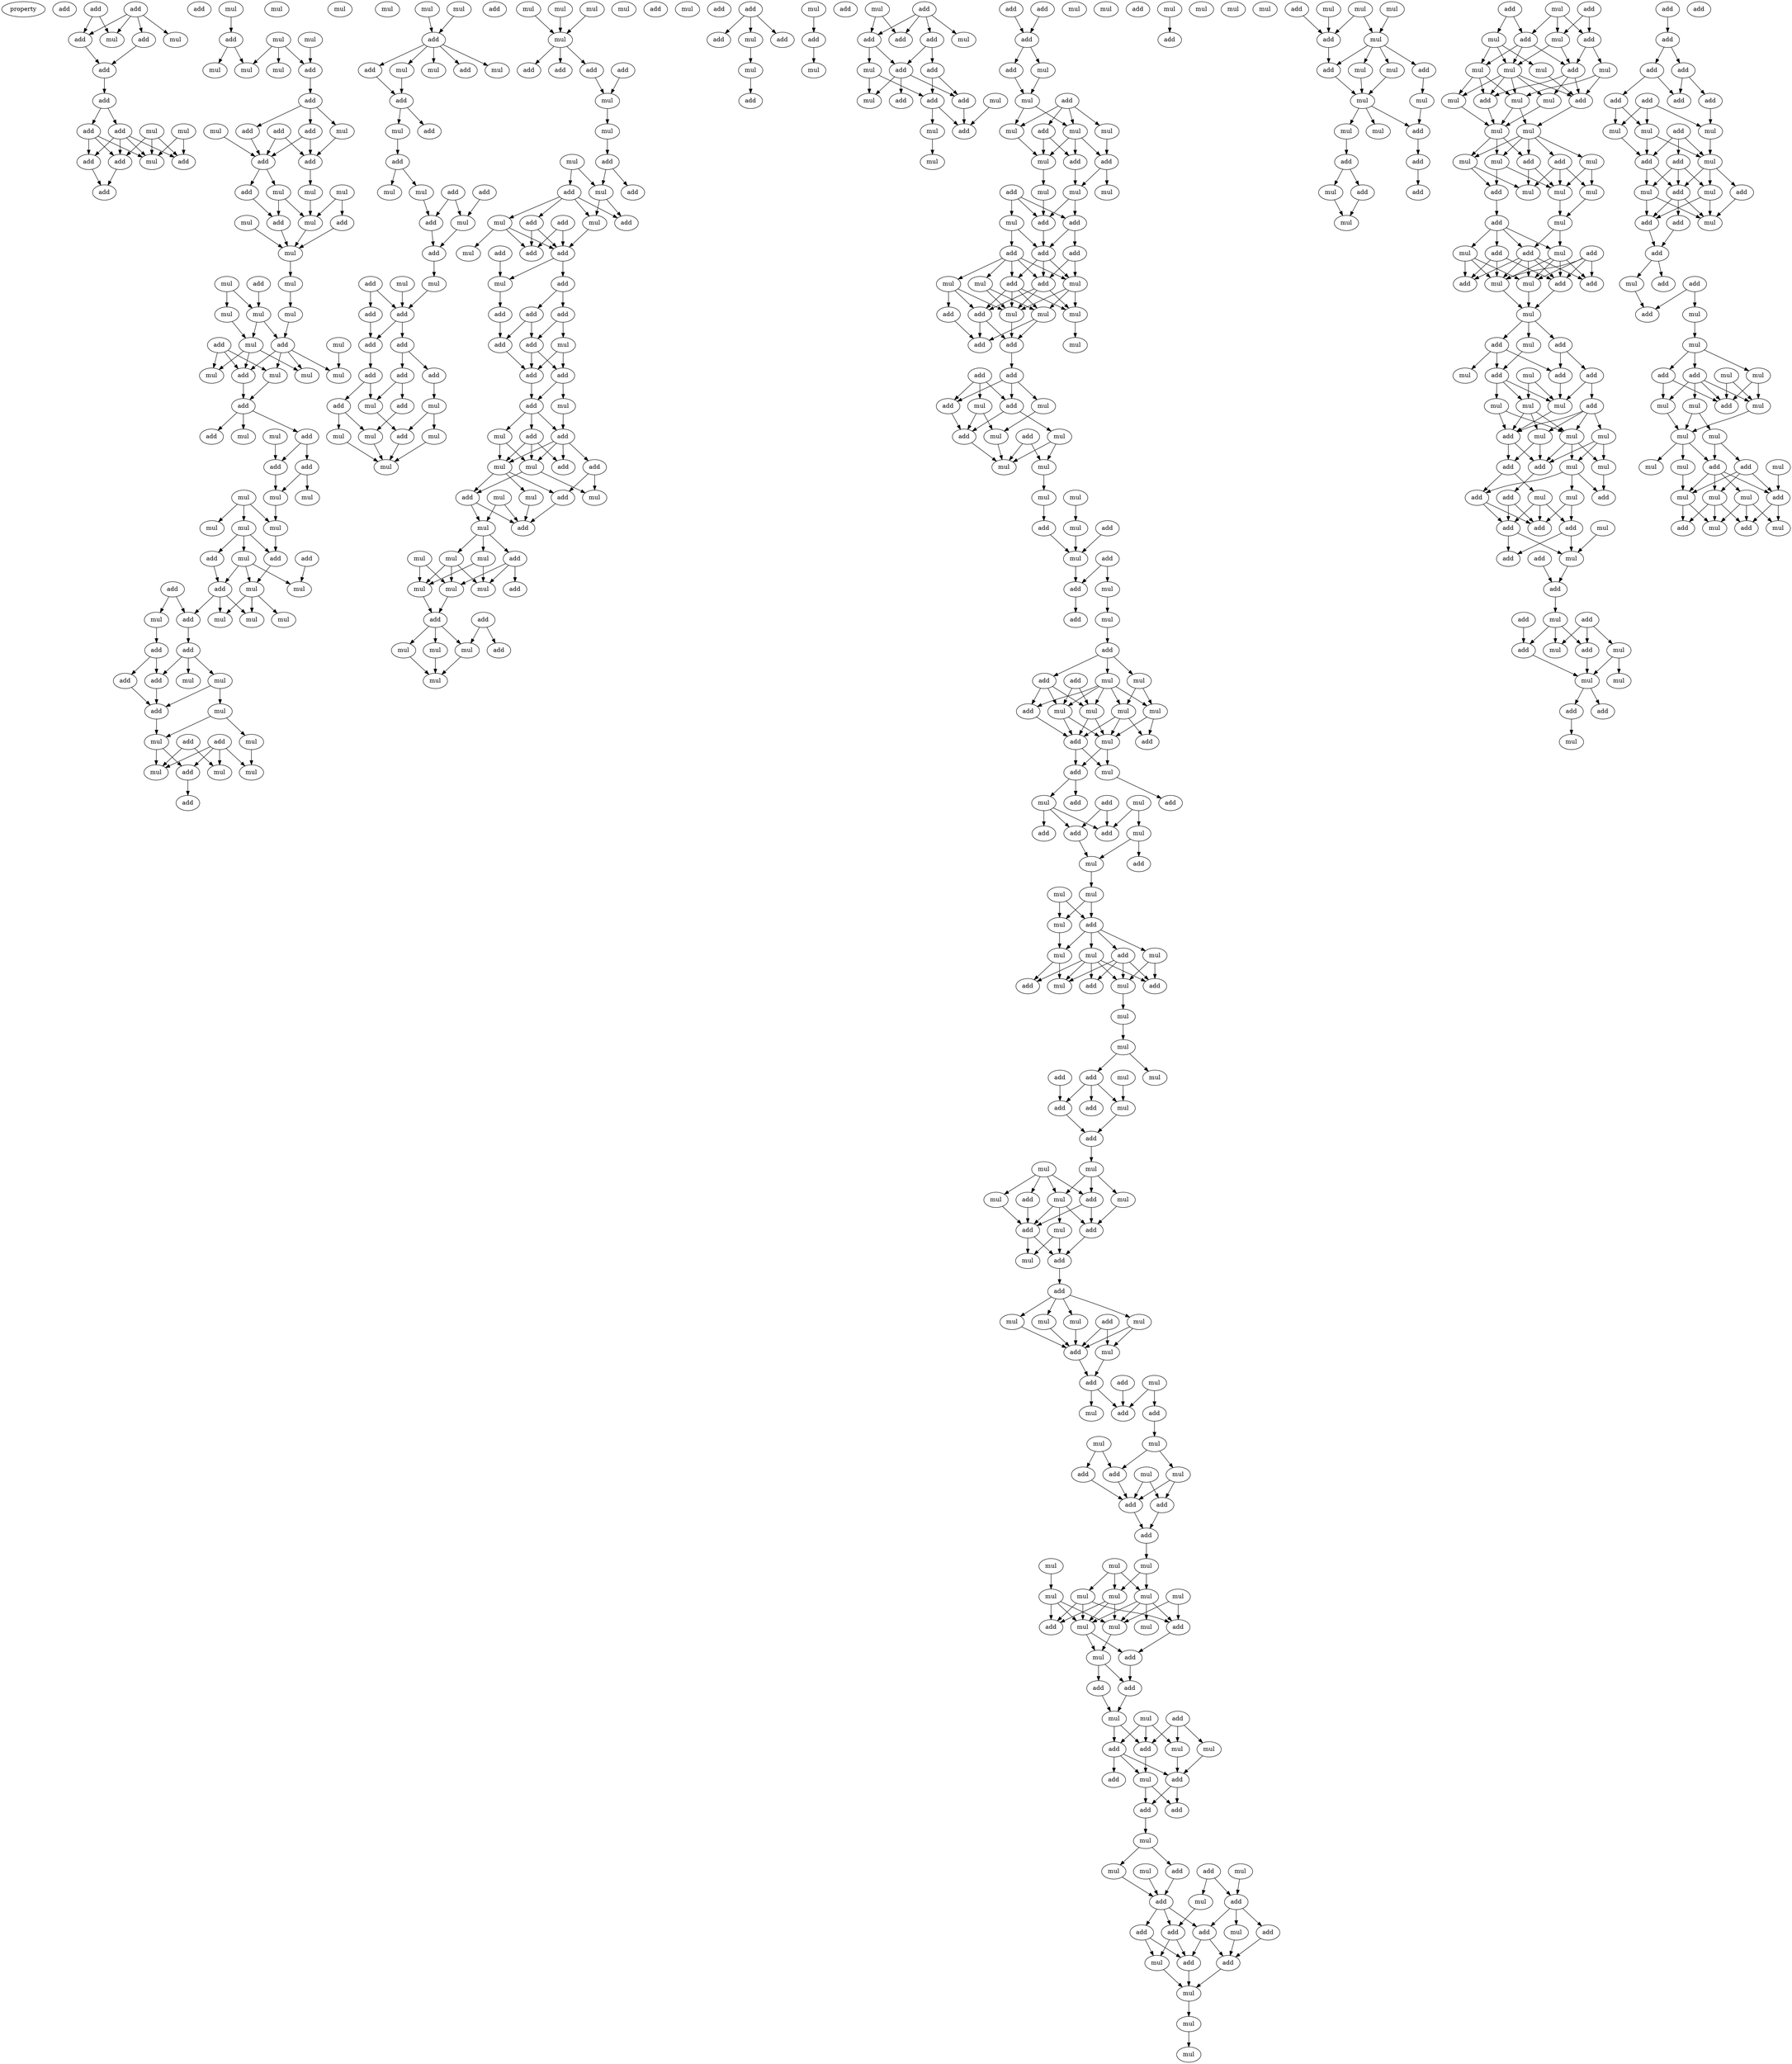 digraph {
    node [fontcolor=black]
    property [mul=2,lf=1.3]
    0 [ label = add ];
    1 [ label = add ];
    2 [ label = add ];
    3 [ label = add ];
    4 [ label = mul ];
    5 [ label = mul ];
    6 [ label = add ];
    7 [ label = add ];
    8 [ label = add ];
    9 [ label = add ];
    10 [ label = add ];
    11 [ label = mul ];
    12 [ label = mul ];
    13 [ label = add ];
    14 [ label = add ];
    15 [ label = mul ];
    16 [ label = add ];
    17 [ label = add ];
    18 [ label = add ];
    19 [ label = mul ];
    20 [ label = mul ];
    21 [ label = add ];
    22 [ label = mul ];
    23 [ label = mul ];
    24 [ label = mul ];
    25 [ label = mul ];
    26 [ label = mul ];
    27 [ label = add ];
    28 [ label = add ];
    29 [ label = mul ];
    30 [ label = add ];
    31 [ label = mul ];
    32 [ label = add ];
    33 [ label = add ];
    34 [ label = add ];
    35 [ label = add ];
    36 [ label = add ];
    37 [ label = mul ];
    38 [ label = mul ];
    39 [ label = mul ];
    40 [ label = mul ];
    41 [ label = add ];
    42 [ label = mul ];
    43 [ label = add ];
    44 [ label = mul ];
    45 [ label = mul ];
    46 [ label = mul ];
    47 [ label = add ];
    48 [ label = mul ];
    49 [ label = mul ];
    50 [ label = mul ];
    51 [ label = mul ];
    52 [ label = mul ];
    53 [ label = mul ];
    54 [ label = add ];
    55 [ label = add ];
    56 [ label = add ];
    57 [ label = mul ];
    58 [ label = mul ];
    59 [ label = mul ];
    60 [ label = mul ];
    61 [ label = add ];
    62 [ label = add ];
    63 [ label = mul ];
    64 [ label = mul ];
    65 [ label = add ];
    66 [ label = mul ];
    67 [ label = add ];
    68 [ label = add ];
    69 [ label = mul ];
    70 [ label = mul ];
    71 [ label = mul ];
    72 [ label = mul ];
    73 [ label = mul ];
    74 [ label = mul ];
    75 [ label = mul ];
    76 [ label = add ];
    77 [ label = add ];
    78 [ label = add ];
    79 [ label = add ];
    80 [ label = mul ];
    81 [ label = add ];
    82 [ label = mul ];
    83 [ label = mul ];
    84 [ label = mul ];
    85 [ label = mul ];
    86 [ label = add ];
    87 [ label = mul ];
    88 [ label = add ];
    89 [ label = add ];
    90 [ label = mul ];
    91 [ label = add ];
    92 [ label = add ];
    93 [ label = mul ];
    94 [ label = mul ];
    95 [ label = add ];
    96 [ label = mul ];
    97 [ label = add ];
    98 [ label = add ];
    99 [ label = mul ];
    100 [ label = mul ];
    101 [ label = mul ];
    102 [ label = add ];
    103 [ label = mul ];
    104 [ label = add ];
    105 [ label = mul ];
    106 [ label = mul ];
    107 [ label = add ];
    108 [ label = mul ];
    109 [ label = add ];
    110 [ label = mul ];
    111 [ label = add ];
    112 [ label = mul ];
    113 [ label = add ];
    114 [ label = mul ];
    115 [ label = add ];
    116 [ label = add ];
    117 [ label = add ];
    118 [ label = mul ];
    119 [ label = add ];
    120 [ label = mul ];
    121 [ label = add ];
    122 [ label = mul ];
    123 [ label = add ];
    124 [ label = mul ];
    125 [ label = add ];
    126 [ label = mul ];
    127 [ label = add ];
    128 [ label = add ];
    129 [ label = add ];
    130 [ label = add ];
    131 [ label = add ];
    132 [ label = add ];
    133 [ label = add ];
    134 [ label = mul ];
    135 [ label = add ];
    136 [ label = mul ];
    137 [ label = add ];
    138 [ label = mul ];
    139 [ label = add ];
    140 [ label = mul ];
    141 [ label = mul ];
    142 [ label = add ];
    143 [ label = mul ];
    144 [ label = mul ];
    145 [ label = mul ];
    146 [ label = mul ];
    147 [ label = mul ];
    148 [ label = add ];
    149 [ label = mul ];
    150 [ label = add ];
    151 [ label = add ];
    152 [ label = add ];
    153 [ label = add ];
    154 [ label = mul ];
    155 [ label = mul ];
    156 [ label = mul ];
    157 [ label = add ];
    158 [ label = mul ];
    159 [ label = mul ];
    160 [ label = add ];
    161 [ label = add ];
    162 [ label = add ];
    163 [ label = add ];
    164 [ label = mul ];
    165 [ label = add ];
    166 [ label = mul ];
    167 [ label = add ];
    168 [ label = add ];
    169 [ label = mul ];
    170 [ label = add ];
    171 [ label = mul ];
    172 [ label = add ];
    173 [ label = add ];
    174 [ label = add ];
    175 [ label = add ];
    176 [ label = add ];
    177 [ label = add ];
    178 [ label = mul ];
    179 [ label = add ];
    180 [ label = add ];
    181 [ label = add ];
    182 [ label = mul ];
    183 [ label = add ];
    184 [ label = mul ];
    185 [ label = add ];
    186 [ label = mul ];
    187 [ label = mul ];
    188 [ label = add ];
    189 [ label = add ];
    190 [ label = add ];
    191 [ label = add ];
    192 [ label = mul ];
    193 [ label = mul ];
    194 [ label = mul ];
    195 [ label = add ];
    196 [ label = mul ];
    197 [ label = mul ];
    198 [ label = mul ];
    199 [ label = add ];
    200 [ label = mul ];
    201 [ label = add ];
    202 [ label = mul ];
    203 [ label = mul ];
    204 [ label = mul ];
    205 [ label = add ];
    206 [ label = add ];
    207 [ label = add ];
    208 [ label = mul ];
    209 [ label = mul ];
    210 [ label = add ];
    211 [ label = mul ];
    212 [ label = mul ];
    213 [ label = add ];
    214 [ label = add ];
    215 [ label = mul ];
    216 [ label = add ];
    217 [ label = mul ];
    218 [ label = mul ];
    219 [ label = add ];
    220 [ label = add ];
    221 [ label = add ];
    222 [ label = mul ];
    223 [ label = mul ];
    224 [ label = add ];
    225 [ label = mul ];
    226 [ label = add ];
    227 [ label = add ];
    228 [ label = add ];
    229 [ label = mul ];
    230 [ label = add ];
    231 [ label = add ];
    232 [ label = mul ];
    233 [ label = add ];
    234 [ label = add ];
    235 [ label = mul ];
    236 [ label = add ];
    237 [ label = mul ];
    238 [ label = add ];
    239 [ label = add ];
    240 [ label = mul ];
    241 [ label = add ];
    242 [ label = add ];
    243 [ label = add ];
    244 [ label = mul ];
    245 [ label = add ];
    246 [ label = mul ];
    247 [ label = mul ];
    248 [ label = mul ];
    249 [ label = mul ];
    250 [ label = add ];
    251 [ label = add ];
    252 [ label = mul ];
    253 [ label = add ];
    254 [ label = mul ];
    255 [ label = mul ];
    256 [ label = mul ];
    257 [ label = mul ];
    258 [ label = add ];
    259 [ label = mul ];
    260 [ label = add ];
    261 [ label = add ];
    262 [ label = add ];
    263 [ label = add ];
    264 [ label = add ];
    265 [ label = mul ];
    266 [ label = add ];
    267 [ label = mul ];
    268 [ label = mul ];
    269 [ label = add ];
    270 [ label = mul ];
    271 [ label = mul ];
    272 [ label = add ];
    273 [ label = mul ];
    274 [ label = add ];
    275 [ label = add ];
    276 [ label = add ];
    277 [ label = mul ];
    278 [ label = add ];
    279 [ label = add ];
    280 [ label = mul ];
    281 [ label = add ];
    282 [ label = mul ];
    283 [ label = add ];
    284 [ label = add ];
    285 [ label = add ];
    286 [ label = mul ];
    287 [ label = mul ];
    288 [ label = mul ];
    289 [ label = mul ];
    290 [ label = mul ];
    291 [ label = mul ];
    292 [ label = add ];
    293 [ label = mul ];
    294 [ label = add ];
    295 [ label = add ];
    296 [ label = mul ];
    297 [ label = add ];
    298 [ label = mul ];
    299 [ label = mul ];
    300 [ label = add ];
    301 [ label = mul ];
    302 [ label = add ];
    303 [ label = add ];
    304 [ label = mul ];
    305 [ label = add ];
    306 [ label = add ];
    307 [ label = mul ];
    308 [ label = mul ];
    309 [ label = mul ];
    310 [ label = mul ];
    311 [ label = add ];
    312 [ label = mul ];
    313 [ label = mul ];
    314 [ label = add ];
    315 [ label = add ];
    316 [ label = add ];
    317 [ label = mul ];
    318 [ label = add ];
    319 [ label = mul ];
    320 [ label = mul ];
    321 [ label = add ];
    322 [ label = add ];
    323 [ label = mul ];
    324 [ label = add ];
    325 [ label = add ];
    326 [ label = add ];
    327 [ label = add ];
    328 [ label = mul ];
    329 [ label = mul ];
    330 [ label = mul ];
    331 [ label = mul ];
    332 [ label = add ];
    333 [ label = mul ];
    334 [ label = mul ];
    335 [ label = mul ];
    336 [ label = add ];
    337 [ label = mul ];
    338 [ label = add ];
    339 [ label = add ];
    340 [ label = add ];
    341 [ label = mul ];
    342 [ label = mul ];
    343 [ label = mul ];
    344 [ label = add ];
    345 [ label = add ];
    346 [ label = mul ];
    347 [ label = mul ];
    348 [ label = mul ];
    349 [ label = mul ];
    350 [ label = add ];
    351 [ label = add ];
    352 [ label = add ];
    353 [ label = add ];
    354 [ label = mul ];
    355 [ label = mul ];
    356 [ label = mul ];
    357 [ label = add ];
    358 [ label = mul ];
    359 [ label = mul ];
    360 [ label = add ];
    361 [ label = add ];
    362 [ label = mul ];
    363 [ label = add ];
    364 [ label = add ];
    365 [ label = mul ];
    366 [ label = add ];
    367 [ label = mul ];
    368 [ label = mul ];
    369 [ label = mul ];
    370 [ label = mul ];
    371 [ label = add ];
    372 [ label = mul ];
    373 [ label = add ];
    374 [ label = mul ];
    375 [ label = add ];
    376 [ label = add ];
    377 [ label = mul ];
    378 [ label = mul ];
    379 [ label = add ];
    380 [ label = add ];
    381 [ label = mul ];
    382 [ label = mul ];
    383 [ label = add ];
    384 [ label = mul ];
    385 [ label = add ];
    386 [ label = mul ];
    387 [ label = add ];
    388 [ label = add ];
    389 [ label = add ];
    390 [ label = mul ];
    391 [ label = mul ];
    392 [ label = mul ];
    393 [ label = mul ];
    394 [ label = mul ];
    395 [ label = mul ];
    396 [ label = mul ];
    397 [ label = mul ];
    398 [ label = mul ];
    399 [ label = mul ];
    400 [ label = mul ];
    401 [ label = add ];
    402 [ label = mul ];
    403 [ label = mul ];
    404 [ label = add ];
    405 [ label = add ];
    406 [ label = mul ];
    407 [ label = add ];
    408 [ label = add ];
    409 [ label = add ];
    410 [ label = mul ];
    411 [ label = mul ];
    412 [ label = mul ];
    413 [ label = add ];
    414 [ label = add ];
    415 [ label = mul ];
    416 [ label = add ];
    417 [ label = add ];
    418 [ label = mul ];
    419 [ label = add ];
    420 [ label = add ];
    421 [ label = mul ];
    422 [ label = mul ];
    423 [ label = add ];
    424 [ label = mul ];
    425 [ label = add ];
    426 [ label = mul ];
    427 [ label = add ];
    428 [ label = mul ];
    429 [ label = add ];
    430 [ label = mul ];
    431 [ label = add ];
    432 [ label = add ];
    433 [ label = add ];
    434 [ label = add ];
    435 [ label = add ];
    436 [ label = add ];
    437 [ label = mul ];
    438 [ label = mul ];
    439 [ label = mul ];
    440 [ label = mul ];
    441 [ label = add ];
    442 [ label = mul ];
    443 [ label = mul ];
    444 [ label = mul ];
    445 [ label = add ];
    446 [ label = mul ];
    447 [ label = add ];
    448 [ label = add ];
    449 [ label = mul ];
    450 [ label = mul ];
    451 [ label = mul ];
    452 [ label = mul ];
    453 [ label = add ];
    454 [ label = mul ];
    455 [ label = mul ];
    456 [ label = add ];
    457 [ label = add ];
    458 [ label = mul ];
    459 [ label = add ];
    460 [ label = add ];
    461 [ label = mul ];
    462 [ label = add ];
    463 [ label = add ];
    464 [ label = mul ];
    465 [ label = add ];
    466 [ label = mul ];
    467 [ label = add ];
    468 [ label = mul ];
    469 [ label = mul ];
    470 [ label = mul ];
    471 [ label = mul ];
    472 [ label = add ];
    473 [ label = mul ];
    474 [ label = add ];
    475 [ label = add ];
    476 [ label = mul ];
    477 [ label = mul ];
    478 [ label = mul ];
    479 [ label = mul ];
    480 [ label = mul ];
    481 [ label = add ];
    482 [ label = add ];
    483 [ label = mul ];
    484 [ label = mul ];
    485 [ label = mul ];
    486 [ label = mul ];
    487 [ label = mul ];
    488 [ label = mul ];
    489 [ label = add ];
    490 [ label = add ];
    491 [ label = mul ];
    492 [ label = mul ];
    493 [ label = mul ];
    494 [ label = add ];
    495 [ label = add ];
    496 [ label = add ];
    497 [ label = add ];
    498 [ label = mul ];
    499 [ label = add ];
    500 [ label = add ];
    501 [ label = mul ];
    502 [ label = mul ];
    503 [ label = mul ];
    504 [ label = add ];
    505 [ label = add ];
    506 [ label = add ];
    507 [ label = mul ];
    508 [ label = add ];
    509 [ label = mul ];
    510 [ label = add ];
    511 [ label = mul ];
    512 [ label = add ];
    513 [ label = mul ];
    514 [ label = mul ];
    515 [ label = add ];
    516 [ label = mul ];
    517 [ label = mul ];
    518 [ label = mul ];
    519 [ label = add ];
    520 [ label = add ];
    521 [ label = mul ];
    522 [ label = mul ];
    523 [ label = add ];
    524 [ label = mul ];
    525 [ label = add ];
    526 [ label = add ];
    527 [ label = mul ];
    528 [ label = add ];
    529 [ label = add ];
    530 [ label = add ];
    531 [ label = mul ];
    532 [ label = add ];
    533 [ label = add ];
    534 [ label = mul ];
    535 [ label = add ];
    536 [ label = add ];
    537 [ label = add ];
    538 [ label = mul ];
    539 [ label = add ];
    540 [ label = add ];
    541 [ label = mul ];
    542 [ label = mul ];
    543 [ label = mul ];
    544 [ label = mul ];
    545 [ label = add ];
    546 [ label = add ];
    547 [ label = mul ];
    548 [ label = add ];
    549 [ label = add ];
    550 [ label = add ];
    551 [ label = add ];
    552 [ label = add ];
    553 [ label = add ];
    554 [ label = add ];
    555 [ label = add ];
    556 [ label = add ];
    557 [ label = mul ];
    558 [ label = mul ];
    559 [ label = mul ];
    560 [ label = add ];
    561 [ label = add ];
    562 [ label = mul ];
    563 [ label = add ];
    564 [ label = mul ];
    565 [ label = add ];
    566 [ label = mul ];
    567 [ label = add ];
    568 [ label = mul ];
    569 [ label = add ];
    570 [ label = add ];
    571 [ label = add ];
    572 [ label = mul ];
    573 [ label = add ];
    574 [ label = add ];
    575 [ label = mul ];
    576 [ label = mul ];
    577 [ label = add ];
    578 [ label = add ];
    579 [ label = mul ];
    580 [ label = mul ];
    581 [ label = add ];
    582 [ label = add ];
    583 [ label = mul ];
    584 [ label = mul ];
    585 [ label = mul ];
    586 [ label = mul ];
    587 [ label = mul ];
    588 [ label = add ];
    589 [ label = mul ];
    590 [ label = add ];
    591 [ label = mul ];
    592 [ label = mul ];
    593 [ label = mul ];
    594 [ label = add ];
    595 [ label = mul ];
    596 [ label = mul ];
    597 [ label = add ];
    598 [ label = add ];
    599 [ label = mul ];
    600 [ label = mul ];
    1 -> 3 [ name = 0 ];
    1 -> 4 [ name = 1 ];
    1 -> 5 [ name = 2 ];
    1 -> 6 [ name = 3 ];
    2 -> 3 [ name = 4 ];
    2 -> 4 [ name = 5 ];
    3 -> 7 [ name = 6 ];
    6 -> 7 [ name = 7 ];
    7 -> 8 [ name = 8 ];
    8 -> 9 [ name = 9 ];
    8 -> 10 [ name = 10 ];
    9 -> 13 [ name = 11 ];
    9 -> 14 [ name = 12 ];
    9 -> 15 [ name = 13 ];
    9 -> 16 [ name = 14 ];
    10 -> 13 [ name = 15 ];
    10 -> 15 [ name = 16 ];
    10 -> 16 [ name = 17 ];
    11 -> 14 [ name = 18 ];
    11 -> 15 [ name = 19 ];
    12 -> 14 [ name = 20 ];
    12 -> 15 [ name = 21 ];
    12 -> 16 [ name = 22 ];
    13 -> 18 [ name = 23 ];
    16 -> 18 [ name = 24 ];
    19 -> 21 [ name = 25 ];
    20 -> 27 [ name = 26 ];
    21 -> 23 [ name = 27 ];
    21 -> 25 [ name = 28 ];
    22 -> 25 [ name = 29 ];
    22 -> 26 [ name = 30 ];
    22 -> 27 [ name = 31 ];
    27 -> 28 [ name = 32 ];
    28 -> 29 [ name = 33 ];
    28 -> 32 [ name = 34 ];
    28 -> 33 [ name = 35 ];
    29 -> 35 [ name = 36 ];
    30 -> 34 [ name = 37 ];
    30 -> 35 [ name = 38 ];
    31 -> 34 [ name = 39 ];
    32 -> 34 [ name = 40 ];
    33 -> 34 [ name = 41 ];
    33 -> 35 [ name = 42 ];
    34 -> 36 [ name = 43 ];
    34 -> 38 [ name = 44 ];
    35 -> 39 [ name = 45 ];
    36 -> 41 [ name = 46 ];
    37 -> 42 [ name = 47 ];
    37 -> 43 [ name = 48 ];
    38 -> 41 [ name = 49 ];
    38 -> 42 [ name = 50 ];
    39 -> 42 [ name = 51 ];
    40 -> 44 [ name = 52 ];
    41 -> 44 [ name = 53 ];
    42 -> 44 [ name = 54 ];
    43 -> 44 [ name = 55 ];
    44 -> 45 [ name = 56 ];
    45 -> 51 [ name = 57 ];
    47 -> 49 [ name = 58 ];
    48 -> 49 [ name = 59 ];
    48 -> 50 [ name = 60 ];
    49 -> 53 [ name = 61 ];
    49 -> 55 [ name = 62 ];
    50 -> 53 [ name = 63 ];
    51 -> 55 [ name = 64 ];
    52 -> 58 [ name = 65 ];
    53 -> 56 [ name = 66 ];
    53 -> 57 [ name = 67 ];
    53 -> 59 [ name = 68 ];
    54 -> 56 [ name = 69 ];
    54 -> 57 [ name = 70 ];
    54 -> 60 [ name = 71 ];
    55 -> 56 [ name = 72 ];
    55 -> 58 [ name = 73 ];
    55 -> 59 [ name = 74 ];
    55 -> 60 [ name = 75 ];
    56 -> 61 [ name = 76 ];
    60 -> 61 [ name = 77 ];
    61 -> 62 [ name = 78 ];
    61 -> 63 [ name = 79 ];
    61 -> 65 [ name = 80 ];
    64 -> 67 [ name = 81 ];
    65 -> 67 [ name = 82 ];
    65 -> 68 [ name = 83 ];
    67 -> 69 [ name = 84 ];
    68 -> 69 [ name = 85 ];
    68 -> 71 [ name = 86 ];
    69 -> 72 [ name = 87 ];
    70 -> 72 [ name = 88 ];
    70 -> 73 [ name = 89 ];
    70 -> 74 [ name = 90 ];
    72 -> 77 [ name = 91 ];
    73 -> 75 [ name = 92 ];
    73 -> 76 [ name = 93 ];
    73 -> 77 [ name = 94 ];
    75 -> 79 [ name = 95 ];
    75 -> 80 [ name = 96 ];
    75 -> 82 [ name = 97 ];
    76 -> 79 [ name = 98 ];
    77 -> 82 [ name = 99 ];
    78 -> 80 [ name = 100 ];
    79 -> 83 [ name = 101 ];
    79 -> 86 [ name = 102 ];
    79 -> 87 [ name = 103 ];
    81 -> 84 [ name = 104 ];
    81 -> 86 [ name = 105 ];
    82 -> 83 [ name = 106 ];
    82 -> 85 [ name = 107 ];
    82 -> 87 [ name = 108 ];
    84 -> 88 [ name = 109 ];
    86 -> 89 [ name = 110 ];
    88 -> 91 [ name = 111 ];
    88 -> 92 [ name = 112 ];
    89 -> 90 [ name = 113 ];
    89 -> 91 [ name = 114 ];
    89 -> 93 [ name = 115 ];
    91 -> 95 [ name = 116 ];
    92 -> 95 [ name = 117 ];
    93 -> 94 [ name = 118 ];
    93 -> 95 [ name = 119 ];
    94 -> 96 [ name = 120 ];
    94 -> 99 [ name = 121 ];
    95 -> 96 [ name = 122 ];
    96 -> 100 [ name = 123 ];
    96 -> 102 [ name = 124 ];
    97 -> 100 [ name = 125 ];
    97 -> 101 [ name = 126 ];
    97 -> 102 [ name = 127 ];
    97 -> 103 [ name = 128 ];
    98 -> 100 [ name = 129 ];
    98 -> 101 [ name = 130 ];
    99 -> 103 [ name = 131 ];
    102 -> 104 [ name = 132 ];
    105 -> 107 [ name = 133 ];
    106 -> 107 [ name = 134 ];
    107 -> 108 [ name = 135 ];
    107 -> 109 [ name = 136 ];
    107 -> 110 [ name = 137 ];
    107 -> 111 [ name = 138 ];
    107 -> 112 [ name = 139 ];
    108 -> 113 [ name = 140 ];
    109 -> 113 [ name = 141 ];
    113 -> 114 [ name = 142 ];
    113 -> 115 [ name = 143 ];
    114 -> 116 [ name = 144 ];
    116 -> 118 [ name = 145 ];
    116 -> 120 [ name = 146 ];
    117 -> 121 [ name = 147 ];
    117 -> 122 [ name = 148 ];
    119 -> 122 [ name = 149 ];
    120 -> 121 [ name = 150 ];
    121 -> 123 [ name = 151 ];
    122 -> 123 [ name = 152 ];
    123 -> 124 [ name = 153 ];
    124 -> 128 [ name = 154 ];
    125 -> 127 [ name = 155 ];
    125 -> 128 [ name = 156 ];
    126 -> 128 [ name = 157 ];
    127 -> 130 [ name = 158 ];
    128 -> 129 [ name = 159 ];
    128 -> 130 [ name = 160 ];
    129 -> 132 [ name = 161 ];
    129 -> 133 [ name = 162 ];
    130 -> 131 [ name = 163 ];
    131 -> 135 [ name = 164 ];
    131 -> 136 [ name = 165 ];
    132 -> 136 [ name = 166 ];
    132 -> 137 [ name = 167 ];
    133 -> 134 [ name = 168 ];
    134 -> 139 [ name = 169 ];
    134 -> 141 [ name = 170 ];
    135 -> 138 [ name = 171 ];
    135 -> 140 [ name = 172 ];
    136 -> 139 [ name = 173 ];
    137 -> 140 [ name = 174 ];
    138 -> 143 [ name = 175 ];
    139 -> 143 [ name = 176 ];
    140 -> 143 [ name = 177 ];
    141 -> 143 [ name = 178 ];
    144 -> 149 [ name = 179 ];
    146 -> 149 [ name = 180 ];
    147 -> 149 [ name = 181 ];
    149 -> 150 [ name = 182 ];
    149 -> 151 [ name = 183 ];
    149 -> 152 [ name = 184 ];
    152 -> 154 [ name = 185 ];
    153 -> 154 [ name = 186 ];
    154 -> 155 [ name = 187 ];
    155 -> 157 [ name = 188 ];
    157 -> 159 [ name = 189 ];
    157 -> 160 [ name = 190 ];
    158 -> 159 [ name = 191 ];
    158 -> 161 [ name = 192 ];
    159 -> 163 [ name = 193 ];
    159 -> 164 [ name = 194 ];
    161 -> 162 [ name = 195 ];
    161 -> 163 [ name = 196 ];
    161 -> 164 [ name = 197 ];
    161 -> 166 [ name = 198 ];
    162 -> 167 [ name = 199 ];
    162 -> 170 [ name = 200 ];
    164 -> 170 [ name = 201 ];
    165 -> 167 [ name = 202 ];
    165 -> 170 [ name = 203 ];
    166 -> 167 [ name = 204 ];
    166 -> 169 [ name = 205 ];
    166 -> 170 [ name = 206 ];
    168 -> 171 [ name = 207 ];
    170 -> 171 [ name = 208 ];
    170 -> 172 [ name = 209 ];
    171 -> 174 [ name = 210 ];
    172 -> 173 [ name = 211 ];
    172 -> 175 [ name = 212 ];
    173 -> 177 [ name = 213 ];
    173 -> 178 [ name = 214 ];
    174 -> 176 [ name = 215 ];
    175 -> 176 [ name = 216 ];
    175 -> 177 [ name = 217 ];
    176 -> 180 [ name = 218 ];
    177 -> 179 [ name = 219 ];
    177 -> 180 [ name = 220 ];
    178 -> 179 [ name = 221 ];
    178 -> 180 [ name = 222 ];
    179 -> 181 [ name = 223 ];
    179 -> 182 [ name = 224 ];
    180 -> 181 [ name = 225 ];
    181 -> 183 [ name = 226 ];
    181 -> 184 [ name = 227 ];
    181 -> 185 [ name = 228 ];
    182 -> 183 [ name = 229 ];
    183 -> 186 [ name = 230 ];
    183 -> 187 [ name = 231 ];
    183 -> 188 [ name = 232 ];
    183 -> 189 [ name = 233 ];
    184 -> 186 [ name = 234 ];
    184 -> 187 [ name = 235 ];
    185 -> 186 [ name = 236 ];
    185 -> 187 [ name = 237 ];
    185 -> 189 [ name = 238 ];
    186 -> 191 [ name = 239 ];
    186 -> 192 [ name = 240 ];
    187 -> 190 [ name = 241 ];
    187 -> 191 [ name = 242 ];
    187 -> 194 [ name = 243 ];
    188 -> 190 [ name = 244 ];
    188 -> 192 [ name = 245 ];
    190 -> 195 [ name = 246 ];
    191 -> 195 [ name = 247 ];
    191 -> 196 [ name = 248 ];
    193 -> 195 [ name = 249 ];
    193 -> 196 [ name = 250 ];
    194 -> 195 [ name = 251 ];
    196 -> 197 [ name = 252 ];
    196 -> 198 [ name = 253 ];
    196 -> 199 [ name = 254 ];
    197 -> 202 [ name = 255 ];
    197 -> 203 [ name = 256 ];
    197 -> 204 [ name = 257 ];
    198 -> 202 [ name = 258 ];
    198 -> 203 [ name = 259 ];
    199 -> 201 [ name = 260 ];
    199 -> 203 [ name = 261 ];
    199 -> 204 [ name = 262 ];
    200 -> 202 [ name = 263 ];
    200 -> 204 [ name = 264 ];
    202 -> 206 [ name = 265 ];
    204 -> 206 [ name = 266 ];
    205 -> 208 [ name = 267 ];
    205 -> 210 [ name = 268 ];
    206 -> 208 [ name = 269 ];
    206 -> 209 [ name = 270 ];
    206 -> 211 [ name = 271 ];
    208 -> 212 [ name = 272 ];
    209 -> 212 [ name = 273 ];
    211 -> 212 [ name = 274 ];
    213 -> 214 [ name = 275 ];
    213 -> 215 [ name = 276 ];
    213 -> 216 [ name = 277 ];
    215 -> 217 [ name = 278 ];
    217 -> 219 [ name = 279 ];
    218 -> 221 [ name = 280 ];
    221 -> 222 [ name = 281 ];
    223 -> 227 [ name = 282 ];
    223 -> 228 [ name = 283 ];
    224 -> 225 [ name = 284 ];
    224 -> 226 [ name = 285 ];
    224 -> 227 [ name = 286 ];
    224 -> 228 [ name = 287 ];
    226 -> 230 [ name = 288 ];
    226 -> 231 [ name = 289 ];
    227 -> 229 [ name = 290 ];
    227 -> 230 [ name = 291 ];
    229 -> 232 [ name = 292 ];
    229 -> 236 [ name = 293 ];
    230 -> 232 [ name = 294 ];
    230 -> 233 [ name = 295 ];
    230 -> 234 [ name = 296 ];
    231 -> 234 [ name = 297 ];
    231 -> 236 [ name = 298 ];
    234 -> 238 [ name = 299 ];
    235 -> 238 [ name = 300 ];
    236 -> 237 [ name = 301 ];
    236 -> 238 [ name = 302 ];
    237 -> 240 [ name = 303 ];
    239 -> 242 [ name = 304 ];
    241 -> 242 [ name = 305 ];
    242 -> 243 [ name = 306 ];
    242 -> 244 [ name = 307 ];
    243 -> 246 [ name = 308 ];
    244 -> 246 [ name = 309 ];
    245 -> 247 [ name = 310 ];
    245 -> 248 [ name = 311 ];
    245 -> 249 [ name = 312 ];
    245 -> 250 [ name = 313 ];
    246 -> 248 [ name = 314 ];
    246 -> 249 [ name = 315 ];
    247 -> 251 [ name = 316 ];
    248 -> 252 [ name = 317 ];
    249 -> 251 [ name = 318 ];
    249 -> 252 [ name = 319 ];
    249 -> 253 [ name = 320 ];
    250 -> 252 [ name = 321 ];
    250 -> 253 [ name = 322 ];
    251 -> 255 [ name = 323 ];
    251 -> 257 [ name = 324 ];
    252 -> 254 [ name = 325 ];
    253 -> 255 [ name = 326 ];
    254 -> 260 [ name = 327 ];
    255 -> 260 [ name = 328 ];
    255 -> 261 [ name = 329 ];
    258 -> 259 [ name = 330 ];
    258 -> 260 [ name = 331 ];
    258 -> 261 [ name = 332 ];
    259 -> 262 [ name = 333 ];
    259 -> 264 [ name = 334 ];
    260 -> 262 [ name = 335 ];
    261 -> 262 [ name = 336 ];
    261 -> 263 [ name = 337 ];
    262 -> 266 [ name = 338 ];
    262 -> 268 [ name = 339 ];
    262 -> 269 [ name = 340 ];
    263 -> 268 [ name = 341 ];
    263 -> 269 [ name = 342 ];
    264 -> 265 [ name = 343 ];
    264 -> 266 [ name = 344 ];
    264 -> 267 [ name = 345 ];
    264 -> 268 [ name = 346 ];
    264 -> 269 [ name = 347 ];
    265 -> 270 [ name = 348 ];
    265 -> 271 [ name = 349 ];
    266 -> 270 [ name = 350 ];
    266 -> 271 [ name = 351 ];
    266 -> 273 [ name = 352 ];
    266 -> 274 [ name = 353 ];
    267 -> 270 [ name = 354 ];
    267 -> 272 [ name = 355 ];
    267 -> 274 [ name = 356 ];
    268 -> 270 [ name = 357 ];
    268 -> 271 [ name = 358 ];
    268 -> 273 [ name = 359 ];
    269 -> 270 [ name = 360 ];
    269 -> 273 [ name = 361 ];
    269 -> 274 [ name = 362 ];
    270 -> 276 [ name = 363 ];
    271 -> 275 [ name = 364 ];
    271 -> 276 [ name = 365 ];
    272 -> 275 [ name = 366 ];
    273 -> 277 [ name = 367 ];
    274 -> 275 [ name = 368 ];
    274 -> 276 [ name = 369 ];
    276 -> 279 [ name = 370 ];
    278 -> 281 [ name = 371 ];
    278 -> 282 [ name = 372 ];
    278 -> 283 [ name = 373 ];
    279 -> 280 [ name = 374 ];
    279 -> 281 [ name = 375 ];
    279 -> 283 [ name = 376 ];
    280 -> 287 [ name = 377 ];
    281 -> 285 [ name = 378 ];
    282 -> 285 [ name = 379 ];
    282 -> 287 [ name = 380 ];
    283 -> 285 [ name = 381 ];
    283 -> 286 [ name = 382 ];
    284 -> 288 [ name = 383 ];
    284 -> 289 [ name = 384 ];
    285 -> 288 [ name = 385 ];
    286 -> 288 [ name = 386 ];
    286 -> 289 [ name = 387 ];
    287 -> 288 [ name = 388 ];
    289 -> 290 [ name = 389 ];
    290 -> 292 [ name = 390 ];
    291 -> 293 [ name = 391 ];
    292 -> 296 [ name = 392 ];
    293 -> 296 [ name = 393 ];
    294 -> 296 [ name = 394 ];
    295 -> 297 [ name = 395 ];
    295 -> 298 [ name = 396 ];
    296 -> 297 [ name = 397 ];
    297 -> 302 [ name = 398 ];
    298 -> 301 [ name = 399 ];
    301 -> 303 [ name = 400 ];
    303 -> 304 [ name = 401 ];
    303 -> 306 [ name = 402 ];
    303 -> 307 [ name = 403 ];
    304 -> 309 [ name = 404 ];
    304 -> 312 [ name = 405 ];
    305 -> 308 [ name = 406 ];
    305 -> 310 [ name = 407 ];
    306 -> 308 [ name = 408 ];
    306 -> 310 [ name = 409 ];
    306 -> 311 [ name = 410 ];
    307 -> 308 [ name = 411 ];
    307 -> 309 [ name = 412 ];
    307 -> 310 [ name = 413 ];
    307 -> 311 [ name = 414 ];
    307 -> 312 [ name = 415 ];
    308 -> 313 [ name = 416 ];
    308 -> 315 [ name = 417 ];
    309 -> 313 [ name = 418 ];
    309 -> 314 [ name = 419 ];
    310 -> 313 [ name = 420 ];
    310 -> 315 [ name = 421 ];
    311 -> 315 [ name = 422 ];
    312 -> 313 [ name = 423 ];
    312 -> 314 [ name = 424 ];
    312 -> 315 [ name = 425 ];
    313 -> 316 [ name = 426 ];
    313 -> 317 [ name = 427 ];
    315 -> 316 [ name = 428 ];
    315 -> 317 [ name = 429 ];
    316 -> 318 [ name = 430 ];
    316 -> 320 [ name = 431 ];
    317 -> 321 [ name = 432 ];
    319 -> 323 [ name = 433 ];
    319 -> 325 [ name = 434 ];
    320 -> 324 [ name = 435 ];
    320 -> 325 [ name = 436 ];
    320 -> 326 [ name = 437 ];
    322 -> 324 [ name = 438 ];
    322 -> 325 [ name = 439 ];
    323 -> 327 [ name = 440 ];
    323 -> 328 [ name = 441 ];
    324 -> 328 [ name = 442 ];
    328 -> 330 [ name = 443 ];
    329 -> 331 [ name = 444 ];
    329 -> 332 [ name = 445 ];
    330 -> 331 [ name = 446 ];
    330 -> 332 [ name = 447 ];
    331 -> 333 [ name = 448 ];
    332 -> 333 [ name = 449 ];
    332 -> 334 [ name = 450 ];
    332 -> 335 [ name = 451 ];
    332 -> 336 [ name = 452 ];
    333 -> 337 [ name = 453 ];
    333 -> 340 [ name = 454 ];
    334 -> 337 [ name = 455 ];
    334 -> 338 [ name = 456 ];
    334 -> 339 [ name = 457 ];
    334 -> 340 [ name = 458 ];
    334 -> 341 [ name = 459 ];
    335 -> 338 [ name = 460 ];
    335 -> 341 [ name = 461 ];
    336 -> 337 [ name = 462 ];
    336 -> 338 [ name = 463 ];
    336 -> 339 [ name = 464 ];
    336 -> 341 [ name = 465 ];
    341 -> 342 [ name = 466 ];
    342 -> 343 [ name = 467 ];
    343 -> 345 [ name = 468 ];
    343 -> 346 [ name = 469 ];
    344 -> 352 [ name = 470 ];
    345 -> 349 [ name = 471 ];
    345 -> 350 [ name = 472 ];
    345 -> 352 [ name = 473 ];
    347 -> 351 [ name = 474 ];
    348 -> 349 [ name = 475 ];
    349 -> 353 [ name = 476 ];
    352 -> 353 [ name = 477 ];
    353 -> 354 [ name = 478 ];
    354 -> 356 [ name = 479 ];
    354 -> 358 [ name = 480 ];
    354 -> 360 [ name = 481 ];
    355 -> 356 [ name = 482 ];
    355 -> 357 [ name = 483 ];
    355 -> 359 [ name = 484 ];
    355 -> 360 [ name = 485 ];
    356 -> 361 [ name = 486 ];
    356 -> 362 [ name = 487 ];
    356 -> 363 [ name = 488 ];
    357 -> 361 [ name = 489 ];
    358 -> 363 [ name = 490 ];
    359 -> 361 [ name = 491 ];
    360 -> 361 [ name = 492 ];
    360 -> 363 [ name = 493 ];
    361 -> 364 [ name = 494 ];
    361 -> 365 [ name = 495 ];
    362 -> 364 [ name = 496 ];
    362 -> 365 [ name = 497 ];
    363 -> 364 [ name = 498 ];
    364 -> 366 [ name = 499 ];
    366 -> 367 [ name = 500 ];
    366 -> 368 [ name = 501 ];
    366 -> 369 [ name = 502 ];
    366 -> 370 [ name = 503 ];
    367 -> 373 [ name = 504 ];
    368 -> 372 [ name = 505 ];
    368 -> 373 [ name = 506 ];
    369 -> 373 [ name = 507 ];
    370 -> 373 [ name = 508 ];
    371 -> 372 [ name = 509 ];
    371 -> 373 [ name = 510 ];
    372 -> 376 [ name = 511 ];
    373 -> 376 [ name = 512 ];
    374 -> 379 [ name = 513 ];
    374 -> 380 [ name = 514 ];
    375 -> 379 [ name = 515 ];
    376 -> 377 [ name = 516 ];
    376 -> 379 [ name = 517 ];
    380 -> 382 [ name = 518 ];
    381 -> 383 [ name = 519 ];
    381 -> 385 [ name = 520 ];
    382 -> 383 [ name = 521 ];
    382 -> 386 [ name = 522 ];
    383 -> 387 [ name = 523 ];
    384 -> 387 [ name = 524 ];
    384 -> 388 [ name = 525 ];
    385 -> 387 [ name = 526 ];
    386 -> 387 [ name = 527 ];
    386 -> 388 [ name = 528 ];
    387 -> 389 [ name = 529 ];
    388 -> 389 [ name = 530 ];
    389 -> 390 [ name = 531 ];
    390 -> 397 [ name = 532 ];
    390 -> 398 [ name = 533 ];
    393 -> 395 [ name = 534 ];
    393 -> 397 [ name = 535 ];
    393 -> 398 [ name = 536 ];
    394 -> 399 [ name = 537 ];
    395 -> 401 [ name = 538 ];
    395 -> 403 [ name = 539 ];
    395 -> 404 [ name = 540 ];
    396 -> 400 [ name = 541 ];
    396 -> 404 [ name = 542 ];
    397 -> 400 [ name = 543 ];
    397 -> 402 [ name = 544 ];
    397 -> 403 [ name = 545 ];
    397 -> 404 [ name = 546 ];
    398 -> 400 [ name = 547 ];
    398 -> 401 [ name = 548 ];
    398 -> 403 [ name = 549 ];
    399 -> 400 [ name = 550 ];
    399 -> 401 [ name = 551 ];
    399 -> 403 [ name = 552 ];
    400 -> 406 [ name = 553 ];
    403 -> 405 [ name = 554 ];
    403 -> 406 [ name = 555 ];
    404 -> 405 [ name = 556 ];
    405 -> 407 [ name = 557 ];
    406 -> 407 [ name = 558 ];
    406 -> 408 [ name = 559 ];
    407 -> 410 [ name = 560 ];
    408 -> 410 [ name = 561 ];
    409 -> 412 [ name = 562 ];
    409 -> 414 [ name = 563 ];
    409 -> 415 [ name = 564 ];
    410 -> 413 [ name = 565 ];
    410 -> 414 [ name = 566 ];
    411 -> 413 [ name = 567 ];
    411 -> 414 [ name = 568 ];
    411 -> 415 [ name = 569 ];
    412 -> 417 [ name = 570 ];
    413 -> 416 [ name = 571 ];
    413 -> 417 [ name = 572 ];
    413 -> 418 [ name = 573 ];
    414 -> 418 [ name = 574 ];
    415 -> 417 [ name = 575 ];
    417 -> 419 [ name = 576 ];
    417 -> 420 [ name = 577 ];
    418 -> 419 [ name = 578 ];
    418 -> 420 [ name = 579 ];
    419 -> 421 [ name = 580 ];
    421 -> 422 [ name = 581 ];
    421 -> 425 [ name = 582 ];
    422 -> 427 [ name = 583 ];
    423 -> 428 [ name = 584 ];
    423 -> 429 [ name = 585 ];
    424 -> 429 [ name = 586 ];
    425 -> 427 [ name = 587 ];
    426 -> 427 [ name = 588 ];
    427 -> 431 [ name = 589 ];
    427 -> 432 [ name = 590 ];
    427 -> 433 [ name = 591 ];
    428 -> 433 [ name = 592 ];
    429 -> 430 [ name = 593 ];
    429 -> 432 [ name = 594 ];
    429 -> 434 [ name = 595 ];
    430 -> 436 [ name = 596 ];
    431 -> 435 [ name = 597 ];
    431 -> 437 [ name = 598 ];
    432 -> 435 [ name = 599 ];
    432 -> 436 [ name = 600 ];
    433 -> 435 [ name = 601 ];
    433 -> 437 [ name = 602 ];
    434 -> 436 [ name = 603 ];
    435 -> 438 [ name = 604 ];
    436 -> 438 [ name = 605 ];
    437 -> 438 [ name = 606 ];
    438 -> 439 [ name = 607 ];
    439 -> 440 [ name = 608 ];
    441 -> 445 [ name = 609 ];
    442 -> 445 [ name = 610 ];
    442 -> 446 [ name = 611 ];
    443 -> 445 [ name = 612 ];
    444 -> 446 [ name = 613 ];
    445 -> 447 [ name = 614 ];
    446 -> 447 [ name = 615 ];
    446 -> 448 [ name = 616 ];
    446 -> 449 [ name = 617 ];
    446 -> 450 [ name = 618 ];
    447 -> 451 [ name = 619 ];
    448 -> 452 [ name = 620 ];
    449 -> 451 [ name = 621 ];
    450 -> 451 [ name = 622 ];
    451 -> 453 [ name = 623 ];
    451 -> 454 [ name = 624 ];
    451 -> 455 [ name = 625 ];
    452 -> 453 [ name = 626 ];
    453 -> 457 [ name = 627 ];
    454 -> 456 [ name = 628 ];
    456 -> 458 [ name = 629 ];
    456 -> 459 [ name = 630 ];
    457 -> 460 [ name = 631 ];
    458 -> 461 [ name = 632 ];
    459 -> 461 [ name = 633 ];
    462 -> 467 [ name = 634 ];
    462 -> 468 [ name = 635 ];
    463 -> 465 [ name = 636 ];
    463 -> 466 [ name = 637 ];
    464 -> 465 [ name = 638 ];
    464 -> 466 [ name = 639 ];
    464 -> 467 [ name = 640 ];
    465 -> 472 [ name = 641 ];
    465 -> 473 [ name = 642 ];
    466 -> 470 [ name = 643 ];
    466 -> 472 [ name = 644 ];
    467 -> 470 [ name = 645 ];
    467 -> 471 [ name = 646 ];
    467 -> 472 [ name = 647 ];
    468 -> 469 [ name = 648 ];
    468 -> 470 [ name = 649 ];
    468 -> 471 [ name = 650 ];
    469 -> 475 [ name = 651 ];
    470 -> 474 [ name = 652 ];
    470 -> 475 [ name = 653 ];
    470 -> 476 [ name = 654 ];
    470 -> 477 [ name = 655 ];
    470 -> 478 [ name = 656 ];
    471 -> 474 [ name = 657 ];
    471 -> 477 [ name = 658 ];
    471 -> 478 [ name = 659 ];
    472 -> 474 [ name = 660 ];
    472 -> 475 [ name = 661 ];
    472 -> 476 [ name = 662 ];
    473 -> 475 [ name = 663 ];
    473 -> 478 [ name = 664 ];
    474 -> 480 [ name = 665 ];
    475 -> 479 [ name = 666 ];
    476 -> 480 [ name = 667 ];
    477 -> 480 [ name = 668 ];
    478 -> 479 [ name = 669 ];
    478 -> 480 [ name = 670 ];
    479 -> 481 [ name = 671 ];
    479 -> 482 [ name = 672 ];
    479 -> 483 [ name = 673 ];
    479 -> 484 [ name = 674 ];
    479 -> 485 [ name = 675 ];
    480 -> 482 [ name = 676 ];
    480 -> 484 [ name = 677 ];
    480 -> 485 [ name = 678 ];
    481 -> 486 [ name = 679 ];
    481 -> 487 [ name = 680 ];
    481 -> 488 [ name = 681 ];
    482 -> 486 [ name = 682 ];
    482 -> 488 [ name = 683 ];
    483 -> 487 [ name = 684 ];
    483 -> 488 [ name = 685 ];
    484 -> 488 [ name = 686 ];
    484 -> 489 [ name = 687 ];
    485 -> 486 [ name = 688 ];
    485 -> 489 [ name = 689 ];
    487 -> 491 [ name = 690 ];
    488 -> 491 [ name = 691 ];
    489 -> 490 [ name = 692 ];
    490 -> 492 [ name = 693 ];
    490 -> 493 [ name = 694 ];
    490 -> 494 [ name = 695 ];
    490 -> 496 [ name = 696 ];
    491 -> 493 [ name = 697 ];
    491 -> 496 [ name = 698 ];
    492 -> 498 [ name = 699 ];
    492 -> 499 [ name = 700 ];
    492 -> 501 [ name = 701 ];
    493 -> 497 [ name = 702 ];
    493 -> 498 [ name = 703 ];
    493 -> 500 [ name = 704 ];
    493 -> 501 [ name = 705 ];
    494 -> 498 [ name = 706 ];
    494 -> 499 [ name = 707 ];
    494 -> 500 [ name = 708 ];
    495 -> 497 [ name = 709 ];
    495 -> 498 [ name = 710 ];
    495 -> 500 [ name = 711 ];
    495 -> 501 [ name = 712 ];
    496 -> 497 [ name = 713 ];
    496 -> 498 [ name = 714 ];
    496 -> 499 [ name = 715 ];
    496 -> 500 [ name = 716 ];
    496 -> 501 [ name = 717 ];
    498 -> 502 [ name = 718 ];
    500 -> 502 [ name = 719 ];
    501 -> 502 [ name = 720 ];
    502 -> 503 [ name = 721 ];
    502 -> 504 [ name = 722 ];
    502 -> 505 [ name = 723 ];
    503 -> 506 [ name = 724 ];
    504 -> 508 [ name = 725 ];
    504 -> 510 [ name = 726 ];
    505 -> 506 [ name = 727 ];
    505 -> 507 [ name = 728 ];
    505 -> 508 [ name = 729 ];
    506 -> 511 [ name = 730 ];
    506 -> 513 [ name = 731 ];
    506 -> 514 [ name = 732 ];
    508 -> 513 [ name = 733 ];
    509 -> 511 [ name = 734 ];
    509 -> 513 [ name = 735 ];
    510 -> 512 [ name = 736 ];
    510 -> 513 [ name = 737 ];
    511 -> 515 [ name = 738 ];
    511 -> 516 [ name = 739 ];
    511 -> 517 [ name = 740 ];
    512 -> 515 [ name = 741 ];
    512 -> 516 [ name = 742 ];
    512 -> 517 [ name = 743 ];
    512 -> 518 [ name = 744 ];
    513 -> 515 [ name = 745 ];
    514 -> 515 [ name = 746 ];
    514 -> 517 [ name = 747 ];
    515 -> 519 [ name = 748 ];
    515 -> 520 [ name = 749 ];
    516 -> 519 [ name = 750 ];
    516 -> 520 [ name = 751 ];
    517 -> 520 [ name = 752 ];
    517 -> 521 [ name = 753 ];
    517 -> 522 [ name = 754 ];
    518 -> 520 [ name = 755 ];
    518 -> 521 [ name = 756 ];
    518 -> 522 [ name = 757 ];
    519 -> 523 [ name = 758 ];
    519 -> 524 [ name = 759 ];
    520 -> 525 [ name = 760 ];
    521 -> 526 [ name = 761 ];
    522 -> 523 [ name = 762 ];
    522 -> 526 [ name = 763 ];
    522 -> 527 [ name = 764 ];
    523 -> 528 [ name = 765 ];
    523 -> 529 [ name = 766 ];
    524 -> 528 [ name = 767 ];
    524 -> 529 [ name = 768 ];
    524 -> 530 [ name = 769 ];
    525 -> 528 [ name = 770 ];
    525 -> 529 [ name = 771 ];
    527 -> 529 [ name = 772 ];
    527 -> 530 [ name = 773 ];
    528 -> 533 [ name = 774 ];
    528 -> 534 [ name = 775 ];
    530 -> 533 [ name = 776 ];
    530 -> 534 [ name = 777 ];
    531 -> 534 [ name = 778 ];
    532 -> 535 [ name = 779 ];
    534 -> 535 [ name = 780 ];
    535 -> 538 [ name = 781 ];
    536 -> 539 [ name = 782 ];
    537 -> 540 [ name = 783 ];
    537 -> 541 [ name = 784 ];
    537 -> 542 [ name = 785 ];
    538 -> 539 [ name = 786 ];
    538 -> 540 [ name = 787 ];
    538 -> 542 [ name = 788 ];
    539 -> 544 [ name = 789 ];
    540 -> 544 [ name = 790 ];
    541 -> 543 [ name = 791 ];
    541 -> 544 [ name = 792 ];
    544 -> 545 [ name = 793 ];
    544 -> 546 [ name = 794 ];
    545 -> 547 [ name = 795 ];
    548 -> 549 [ name = 796 ];
    549 -> 550 [ name = 797 ];
    549 -> 551 [ name = 798 ];
    550 -> 554 [ name = 799 ];
    550 -> 555 [ name = 800 ];
    551 -> 552 [ name = 801 ];
    551 -> 555 [ name = 802 ];
    552 -> 557 [ name = 803 ];
    553 -> 557 [ name = 804 ];
    553 -> 558 [ name = 805 ];
    553 -> 559 [ name = 806 ];
    554 -> 558 [ name = 807 ];
    554 -> 559 [ name = 808 ];
    556 -> 560 [ name = 809 ];
    556 -> 561 [ name = 810 ];
    556 -> 562 [ name = 811 ];
    557 -> 562 [ name = 812 ];
    558 -> 561 [ name = 813 ];
    558 -> 562 [ name = 814 ];
    559 -> 561 [ name = 815 ];
    560 -> 564 [ name = 816 ];
    560 -> 565 [ name = 817 ];
    560 -> 566 [ name = 818 ];
    561 -> 564 [ name = 819 ];
    561 -> 565 [ name = 820 ];
    562 -> 563 [ name = 821 ];
    562 -> 565 [ name = 822 ];
    562 -> 566 [ name = 823 ];
    563 -> 568 [ name = 824 ];
    564 -> 568 [ name = 825 ];
    564 -> 569 [ name = 826 ];
    565 -> 567 [ name = 827 ];
    565 -> 568 [ name = 828 ];
    565 -> 569 [ name = 829 ];
    566 -> 568 [ name = 830 ];
    566 -> 569 [ name = 831 ];
    567 -> 570 [ name = 832 ];
    569 -> 570 [ name = 833 ];
    570 -> 571 [ name = 834 ];
    570 -> 572 [ name = 835 ];
    572 -> 574 [ name = 836 ];
    573 -> 574 [ name = 837 ];
    573 -> 575 [ name = 838 ];
    575 -> 576 [ name = 839 ];
    576 -> 578 [ name = 840 ];
    576 -> 579 [ name = 841 ];
    576 -> 581 [ name = 842 ];
    578 -> 582 [ name = 843 ];
    578 -> 583 [ name = 844 ];
    578 -> 584 [ name = 845 ];
    578 -> 585 [ name = 846 ];
    579 -> 582 [ name = 847 ];
    579 -> 583 [ name = 848 ];
    580 -> 582 [ name = 849 ];
    580 -> 583 [ name = 850 ];
    581 -> 582 [ name = 851 ];
    581 -> 584 [ name = 852 ];
    583 -> 586 [ name = 853 ];
    584 -> 586 [ name = 854 ];
    585 -> 586 [ name = 855 ];
    585 -> 587 [ name = 856 ];
    586 -> 588 [ name = 857 ];
    586 -> 589 [ name = 858 ];
    586 -> 591 [ name = 859 ];
    587 -> 588 [ name = 860 ];
    587 -> 590 [ name = 861 ];
    588 -> 593 [ name = 862 ];
    588 -> 594 [ name = 863 ];
    588 -> 595 [ name = 864 ];
    588 -> 596 [ name = 865 ];
    590 -> 593 [ name = 866 ];
    590 -> 594 [ name = 867 ];
    590 -> 596 [ name = 868 ];
    591 -> 593 [ name = 869 ];
    592 -> 594 [ name = 870 ];
    593 -> 597 [ name = 871 ];
    593 -> 600 [ name = 872 ];
    594 -> 598 [ name = 873 ];
    594 -> 599 [ name = 874 ];
    595 -> 598 [ name = 875 ];
    595 -> 599 [ name = 876 ];
    595 -> 600 [ name = 877 ];
    596 -> 597 [ name = 878 ];
    596 -> 598 [ name = 879 ];
    596 -> 600 [ name = 880 ];
}
